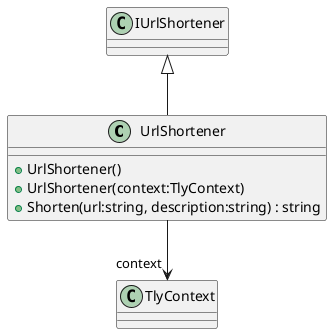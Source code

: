 @startuml
class UrlShortener {
    + UrlShortener()
    + UrlShortener(context:TlyContext)
    + Shorten(url:string, description:string) : string
}
IUrlShortener <|-- UrlShortener
UrlShortener --> "context" TlyContext
@enduml
